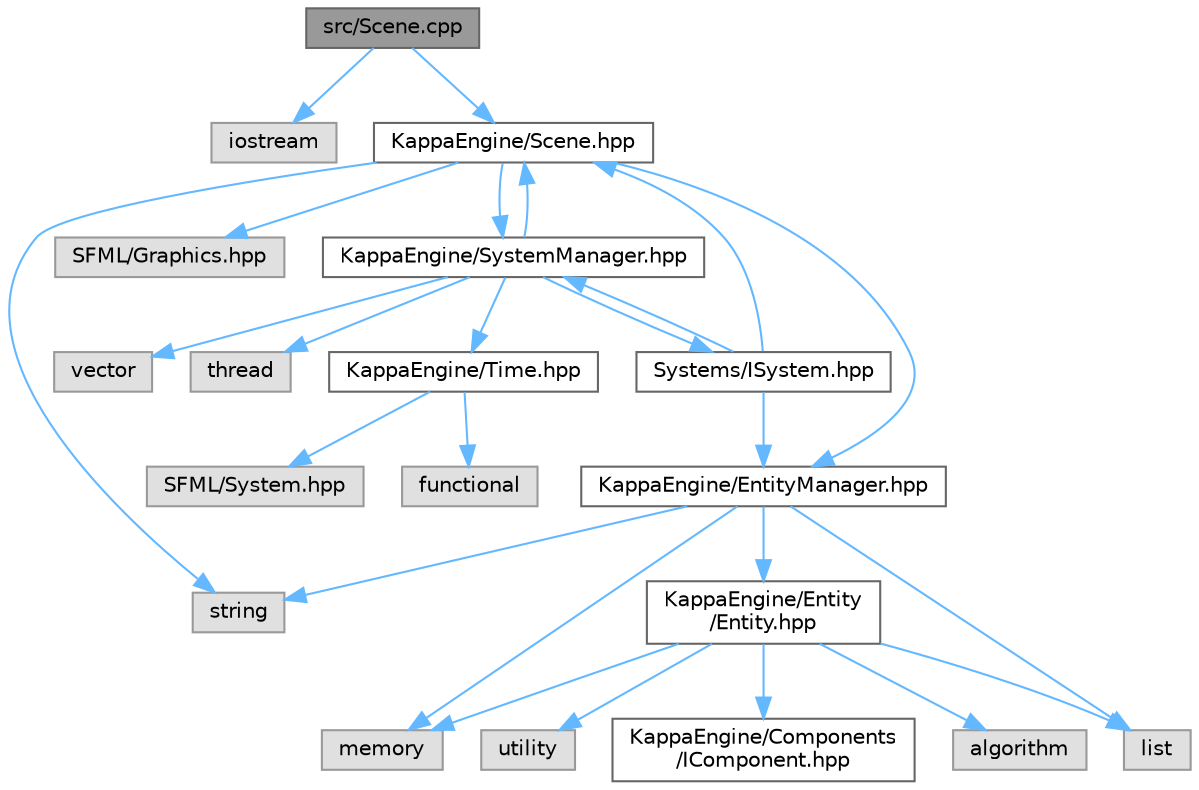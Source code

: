 digraph "src/Scene.cpp"
{
 // LATEX_PDF_SIZE
  bgcolor="transparent";
  edge [fontname=Helvetica,fontsize=10,labelfontname=Helvetica,labelfontsize=10];
  node [fontname=Helvetica,fontsize=10,shape=box,height=0.2,width=0.4];
  Node1 [label="src/Scene.cpp",height=0.2,width=0.4,color="gray40", fillcolor="grey60", style="filled", fontcolor="black",tooltip=" "];
  Node1 -> Node2 [color="steelblue1",style="solid"];
  Node2 [label="iostream",height=0.2,width=0.4,color="grey60", fillcolor="#E0E0E0", style="filled",tooltip=" "];
  Node1 -> Node3 [color="steelblue1",style="solid"];
  Node3 [label="KappaEngine/Scene.hpp",height=0.2,width=0.4,color="grey40", fillcolor="white", style="filled",URL="$_scene_8hpp.html",tooltip=" "];
  Node3 -> Node4 [color="steelblue1",style="solid"];
  Node4 [label="string",height=0.2,width=0.4,color="grey60", fillcolor="#E0E0E0", style="filled",tooltip=" "];
  Node3 -> Node5 [color="steelblue1",style="solid"];
  Node5 [label="SFML/Graphics.hpp",height=0.2,width=0.4,color="grey60", fillcolor="#E0E0E0", style="filled",tooltip=" "];
  Node3 -> Node6 [color="steelblue1",style="solid"];
  Node6 [label="KappaEngine/SystemManager.hpp",height=0.2,width=0.4,color="grey40", fillcolor="white", style="filled",URL="$_system_manager_8hpp.html",tooltip=" "];
  Node6 -> Node7 [color="steelblue1",style="solid"];
  Node7 [label="vector",height=0.2,width=0.4,color="grey60", fillcolor="#E0E0E0", style="filled",tooltip=" "];
  Node6 -> Node8 [color="steelblue1",style="solid"];
  Node8 [label="thread",height=0.2,width=0.4,color="grey60", fillcolor="#E0E0E0", style="filled",tooltip=" "];
  Node6 -> Node9 [color="steelblue1",style="solid"];
  Node9 [label="KappaEngine/Time.hpp",height=0.2,width=0.4,color="grey40", fillcolor="white", style="filled",URL="$_time_8hpp.html",tooltip=" "];
  Node9 -> Node10 [color="steelblue1",style="solid"];
  Node10 [label="SFML/System.hpp",height=0.2,width=0.4,color="grey60", fillcolor="#E0E0E0", style="filled",tooltip=" "];
  Node9 -> Node11 [color="steelblue1",style="solid"];
  Node11 [label="functional",height=0.2,width=0.4,color="grey60", fillcolor="#E0E0E0", style="filled",tooltip=" "];
  Node6 -> Node12 [color="steelblue1",style="solid"];
  Node12 [label="Systems/ISystem.hpp",height=0.2,width=0.4,color="grey40", fillcolor="white", style="filled",URL="$_i_system_8hpp.html",tooltip=" "];
  Node12 -> Node13 [color="steelblue1",style="solid"];
  Node13 [label="KappaEngine/EntityManager.hpp",height=0.2,width=0.4,color="grey40", fillcolor="white", style="filled",URL="$_entity_manager_8hpp.html",tooltip=" "];
  Node13 -> Node14 [color="steelblue1",style="solid"];
  Node14 [label="list",height=0.2,width=0.4,color="grey60", fillcolor="#E0E0E0", style="filled",tooltip=" "];
  Node13 -> Node4 [color="steelblue1",style="solid"];
  Node13 -> Node15 [color="steelblue1",style="solid"];
  Node15 [label="memory",height=0.2,width=0.4,color="grey60", fillcolor="#E0E0E0", style="filled",tooltip=" "];
  Node13 -> Node16 [color="steelblue1",style="solid"];
  Node16 [label="KappaEngine/Entity\l/Entity.hpp",height=0.2,width=0.4,color="grey40", fillcolor="white", style="filled",URL="$_entity_8hpp.html",tooltip=" "];
  Node16 -> Node14 [color="steelblue1",style="solid"];
  Node16 -> Node15 [color="steelblue1",style="solid"];
  Node16 -> Node17 [color="steelblue1",style="solid"];
  Node17 [label="algorithm",height=0.2,width=0.4,color="grey60", fillcolor="#E0E0E0", style="filled",tooltip=" "];
  Node16 -> Node18 [color="steelblue1",style="solid"];
  Node18 [label="utility",height=0.2,width=0.4,color="grey60", fillcolor="#E0E0E0", style="filled",tooltip=" "];
  Node16 -> Node19 [color="steelblue1",style="solid"];
  Node19 [label="KappaEngine/Components\l/IComponent.hpp",height=0.2,width=0.4,color="grey40", fillcolor="white", style="filled",URL="$_i_component_8hpp.html",tooltip=" "];
  Node12 -> Node3 [color="steelblue1",style="solid"];
  Node12 -> Node6 [color="steelblue1",style="solid"];
  Node6 -> Node3 [color="steelblue1",style="solid"];
  Node3 -> Node13 [color="steelblue1",style="solid"];
}
